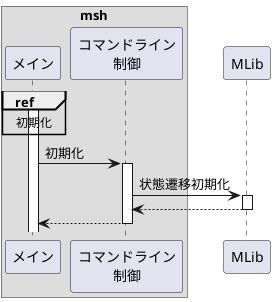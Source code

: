 @startuml

box "msh"
    participant "メイン"               as main
    participant "コマンドライン\n制御" as clctrl
end box
participant "MLib" as mlib

activate main
ref over main: 初期化

main -> clctrl: 初期化
activate clctrl

clctrl -> mlib: 状態遷移初期化
activate mlib
clctrl <-- mlib:
deactivate mlib

main <-- clctrl:
deactivate clctrl

@enduml
